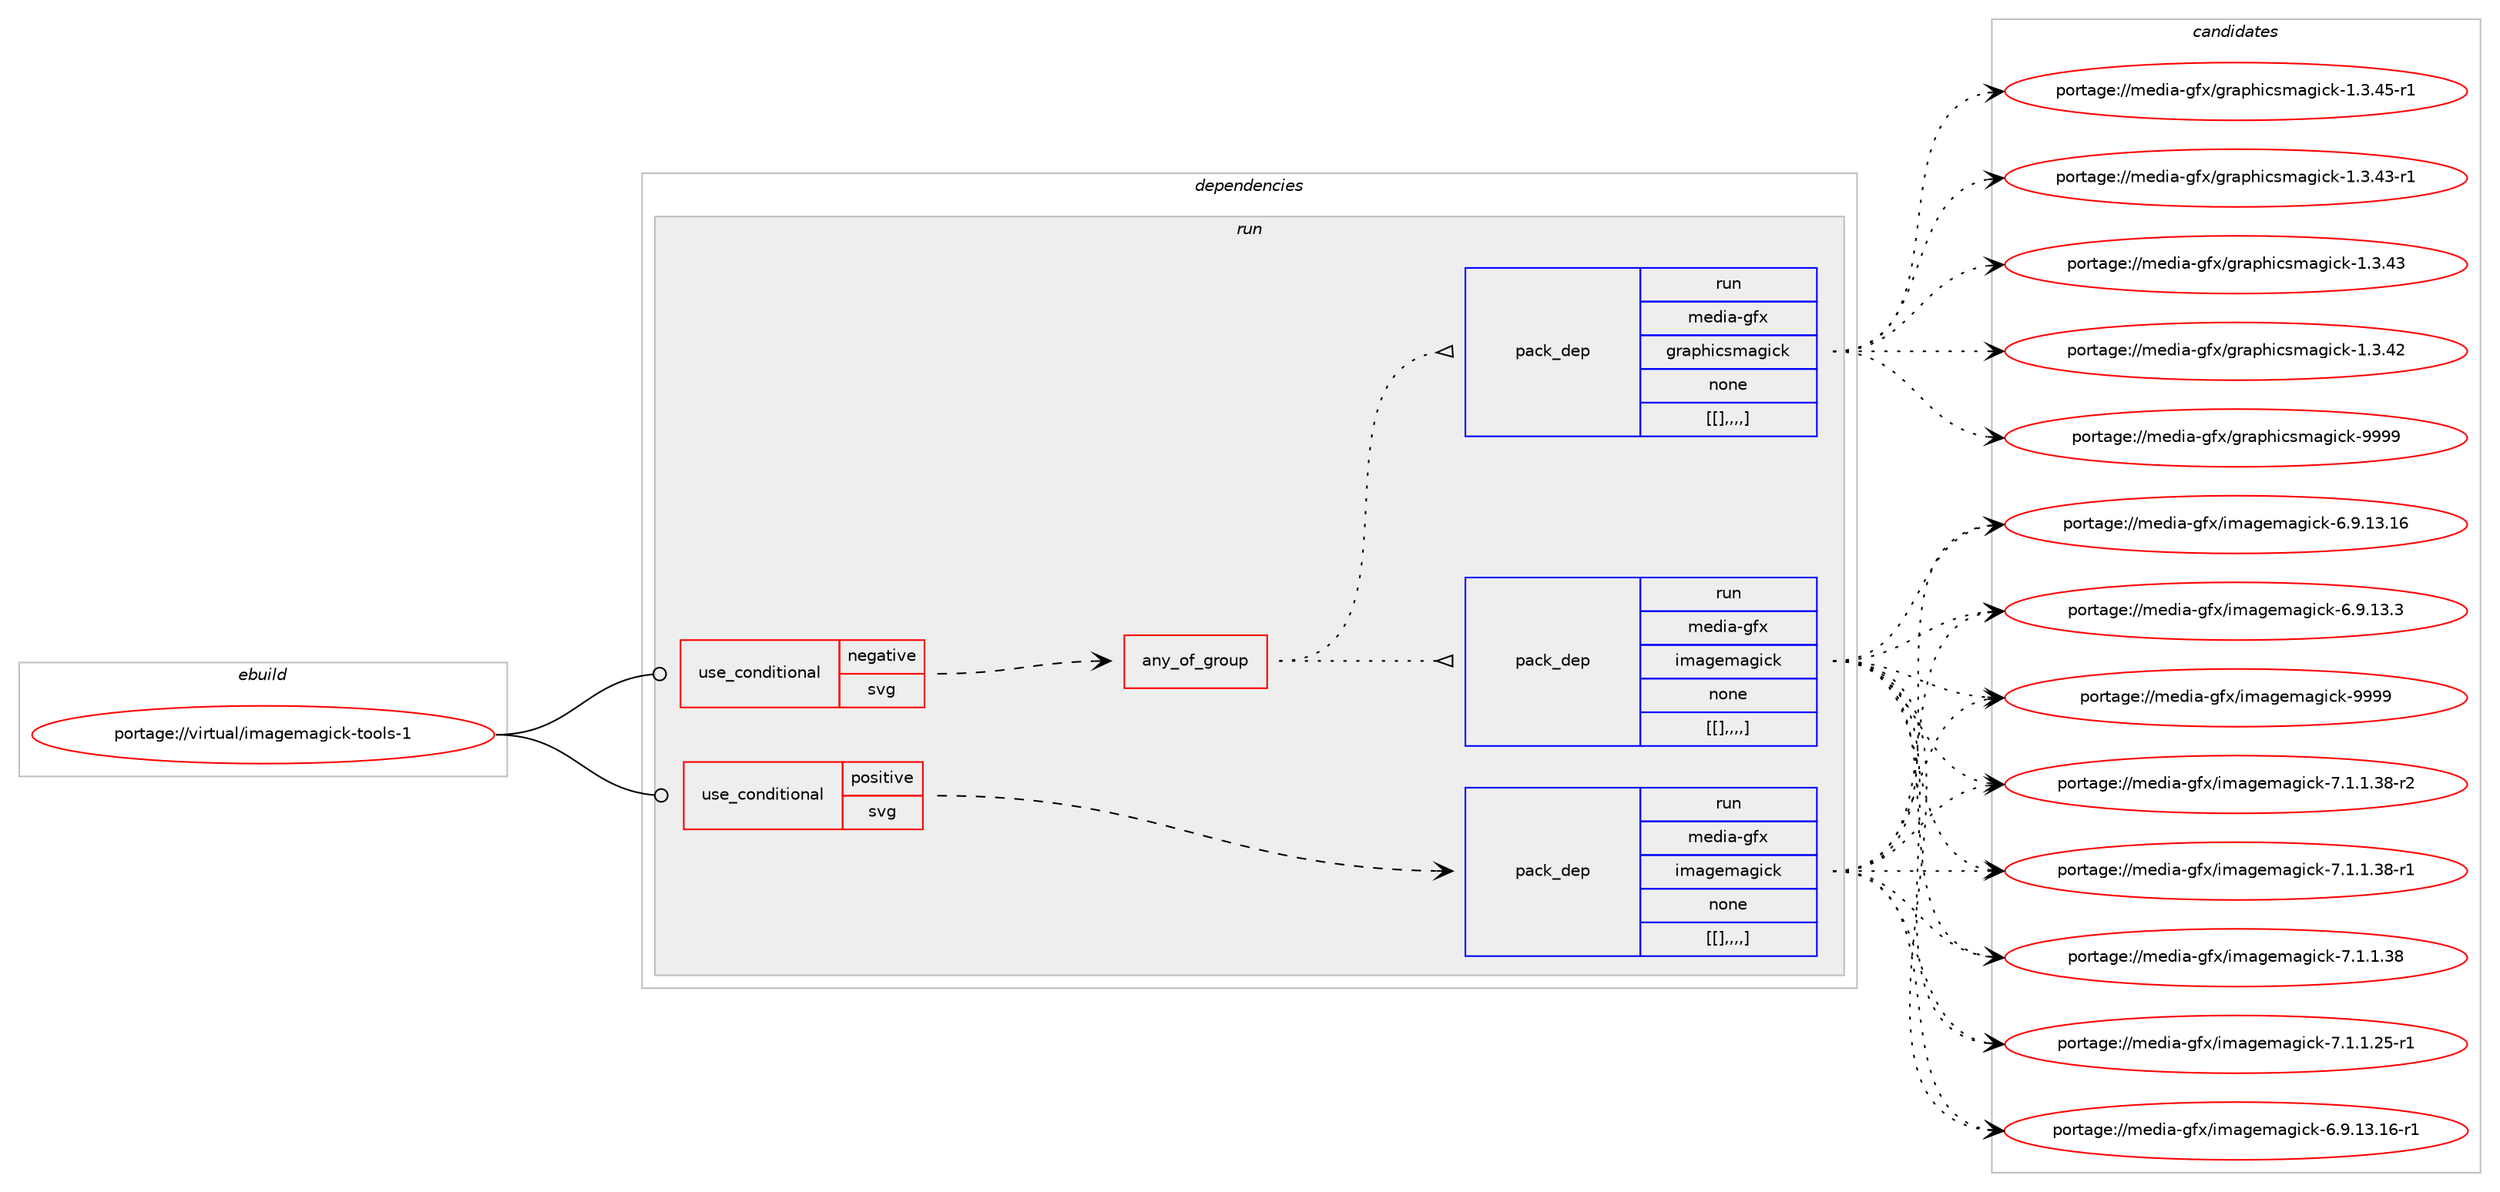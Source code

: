 digraph prolog {

# *************
# Graph options
# *************

newrank=true;
concentrate=true;
compound=true;
graph [rankdir=LR,fontname=Helvetica,fontsize=10,ranksep=1.5];#, ranksep=2.5, nodesep=0.2];
edge  [arrowhead=vee];
node  [fontname=Helvetica,fontsize=10];

# **********
# The ebuild
# **********

subgraph cluster_leftcol {
color=gray;
label=<<i>ebuild</i>>;
id [label="portage://virtual/imagemagick-tools-1", color=red, width=4, href="../virtual/imagemagick-tools-1.svg"];
}

# ****************
# The dependencies
# ****************

subgraph cluster_midcol {
color=gray;
label=<<i>dependencies</i>>;
subgraph cluster_compile {
fillcolor="#eeeeee";
style=filled;
label=<<i>compile</i>>;
}
subgraph cluster_compileandrun {
fillcolor="#eeeeee";
style=filled;
label=<<i>compile and run</i>>;
}
subgraph cluster_run {
fillcolor="#eeeeee";
style=filled;
label=<<i>run</i>>;
subgraph cond350 {
dependency1642 [label=<<TABLE BORDER="0" CELLBORDER="1" CELLSPACING="0" CELLPADDING="4"><TR><TD ROWSPAN="3" CELLPADDING="10">use_conditional</TD></TR><TR><TD>negative</TD></TR><TR><TD>svg</TD></TR></TABLE>>, shape=none, color=red];
subgraph any41 {
dependency1647 [label=<<TABLE BORDER="0" CELLBORDER="1" CELLSPACING="0" CELLPADDING="4"><TR><TD CELLPADDING="10">any_of_group</TD></TR></TABLE>>, shape=none, color=red];subgraph pack1259 {
dependency1650 [label=<<TABLE BORDER="0" CELLBORDER="1" CELLSPACING="0" CELLPADDING="4" WIDTH="220"><TR><TD ROWSPAN="6" CELLPADDING="30">pack_dep</TD></TR><TR><TD WIDTH="110">run</TD></TR><TR><TD>media-gfx</TD></TR><TR><TD>imagemagick</TD></TR><TR><TD>none</TD></TR><TR><TD>[[],,,,]</TD></TR></TABLE>>, shape=none, color=blue];
}
dependency1647:e -> dependency1650:w [weight=20,style="dotted",arrowhead="oinv"];
subgraph pack1261 {
dependency1656 [label=<<TABLE BORDER="0" CELLBORDER="1" CELLSPACING="0" CELLPADDING="4" WIDTH="220"><TR><TD ROWSPAN="6" CELLPADDING="30">pack_dep</TD></TR><TR><TD WIDTH="110">run</TD></TR><TR><TD>media-gfx</TD></TR><TR><TD>graphicsmagick</TD></TR><TR><TD>none</TD></TR><TR><TD>[[],,,,]</TD></TR></TABLE>>, shape=none, color=blue];
}
dependency1647:e -> dependency1656:w [weight=20,style="dotted",arrowhead="oinv"];
}
dependency1642:e -> dependency1647:w [weight=20,style="dashed",arrowhead="vee"];
}
id:e -> dependency1642:w [weight=20,style="solid",arrowhead="odot"];
subgraph cond354 {
dependency1660 [label=<<TABLE BORDER="0" CELLBORDER="1" CELLSPACING="0" CELLPADDING="4"><TR><TD ROWSPAN="3" CELLPADDING="10">use_conditional</TD></TR><TR><TD>positive</TD></TR><TR><TD>svg</TD></TR></TABLE>>, shape=none, color=red];
subgraph pack1268 {
dependency1666 [label=<<TABLE BORDER="0" CELLBORDER="1" CELLSPACING="0" CELLPADDING="4" WIDTH="220"><TR><TD ROWSPAN="6" CELLPADDING="30">pack_dep</TD></TR><TR><TD WIDTH="110">run</TD></TR><TR><TD>media-gfx</TD></TR><TR><TD>imagemagick</TD></TR><TR><TD>none</TD></TR><TR><TD>[[],,,,]</TD></TR></TABLE>>, shape=none, color=blue];
}
dependency1660:e -> dependency1666:w [weight=20,style="dashed",arrowhead="vee"];
}
id:e -> dependency1660:w [weight=20,style="solid",arrowhead="odot"];
}
}

# **************
# The candidates
# **************

subgraph cluster_choices {
rank=same;
color=gray;
label=<<i>candidates</i>>;

subgraph choice1157 {
color=black;
nodesep=1;
choice1091011001059745103102120471051099710310110997103105991074557575757 [label="portage://media-gfx/imagemagick-9999", color=red, width=4,href="../media-gfx/imagemagick-9999.svg"];
choice1091011001059745103102120471051099710310110997103105991074555464946494651564511450 [label="portage://media-gfx/imagemagick-7.1.1.38-r2", color=red, width=4,href="../media-gfx/imagemagick-7.1.1.38-r2.svg"];
choice1091011001059745103102120471051099710310110997103105991074555464946494651564511449 [label="portage://media-gfx/imagemagick-7.1.1.38-r1", color=red, width=4,href="../media-gfx/imagemagick-7.1.1.38-r1.svg"];
choice109101100105974510310212047105109971031011099710310599107455546494649465156 [label="portage://media-gfx/imagemagick-7.1.1.38", color=red, width=4,href="../media-gfx/imagemagick-7.1.1.38.svg"];
choice1091011001059745103102120471051099710310110997103105991074555464946494650534511449 [label="portage://media-gfx/imagemagick-7.1.1.25-r1", color=red, width=4,href="../media-gfx/imagemagick-7.1.1.25-r1.svg"];
choice109101100105974510310212047105109971031011099710310599107455446574649514649544511449 [label="portage://media-gfx/imagemagick-6.9.13.16-r1", color=red, width=4,href="../media-gfx/imagemagick-6.9.13.16-r1.svg"];
choice10910110010597451031021204710510997103101109971031059910745544657464951464954 [label="portage://media-gfx/imagemagick-6.9.13.16", color=red, width=4,href="../media-gfx/imagemagick-6.9.13.16.svg"];
choice109101100105974510310212047105109971031011099710310599107455446574649514651 [label="portage://media-gfx/imagemagick-6.9.13.3", color=red, width=4,href="../media-gfx/imagemagick-6.9.13.3.svg"];
dependency1650:e -> choice1091011001059745103102120471051099710310110997103105991074557575757:w [style=dotted,weight="100"];
dependency1650:e -> choice1091011001059745103102120471051099710310110997103105991074555464946494651564511450:w [style=dotted,weight="100"];
dependency1650:e -> choice1091011001059745103102120471051099710310110997103105991074555464946494651564511449:w [style=dotted,weight="100"];
dependency1650:e -> choice109101100105974510310212047105109971031011099710310599107455546494649465156:w [style=dotted,weight="100"];
dependency1650:e -> choice1091011001059745103102120471051099710310110997103105991074555464946494650534511449:w [style=dotted,weight="100"];
dependency1650:e -> choice109101100105974510310212047105109971031011099710310599107455446574649514649544511449:w [style=dotted,weight="100"];
dependency1650:e -> choice10910110010597451031021204710510997103101109971031059910745544657464951464954:w [style=dotted,weight="100"];
dependency1650:e -> choice109101100105974510310212047105109971031011099710310599107455446574649514651:w [style=dotted,weight="100"];
}
subgraph choice1166 {
color=black;
nodesep=1;
choice109101100105974510310212047103114971121041059911510997103105991074557575757 [label="portage://media-gfx/graphicsmagick-9999", color=red, width=4,href="../media-gfx/graphicsmagick-9999.svg"];
choice10910110010597451031021204710311497112104105991151099710310599107454946514652534511449 [label="portage://media-gfx/graphicsmagick-1.3.45-r1", color=red, width=4,href="../media-gfx/graphicsmagick-1.3.45-r1.svg"];
choice10910110010597451031021204710311497112104105991151099710310599107454946514652514511449 [label="portage://media-gfx/graphicsmagick-1.3.43-r1", color=red, width=4,href="../media-gfx/graphicsmagick-1.3.43-r1.svg"];
choice1091011001059745103102120471031149711210410599115109971031059910745494651465251 [label="portage://media-gfx/graphicsmagick-1.3.43", color=red, width=4,href="../media-gfx/graphicsmagick-1.3.43.svg"];
choice1091011001059745103102120471031149711210410599115109971031059910745494651465250 [label="portage://media-gfx/graphicsmagick-1.3.42", color=red, width=4,href="../media-gfx/graphicsmagick-1.3.42.svg"];
dependency1656:e -> choice109101100105974510310212047103114971121041059911510997103105991074557575757:w [style=dotted,weight="100"];
dependency1656:e -> choice10910110010597451031021204710311497112104105991151099710310599107454946514652534511449:w [style=dotted,weight="100"];
dependency1656:e -> choice10910110010597451031021204710311497112104105991151099710310599107454946514652514511449:w [style=dotted,weight="100"];
dependency1656:e -> choice1091011001059745103102120471031149711210410599115109971031059910745494651465251:w [style=dotted,weight="100"];
dependency1656:e -> choice1091011001059745103102120471031149711210410599115109971031059910745494651465250:w [style=dotted,weight="100"];
}
subgraph choice1170 {
color=black;
nodesep=1;
choice1091011001059745103102120471051099710310110997103105991074557575757 [label="portage://media-gfx/imagemagick-9999", color=red, width=4,href="../media-gfx/imagemagick-9999.svg"];
choice1091011001059745103102120471051099710310110997103105991074555464946494651564511450 [label="portage://media-gfx/imagemagick-7.1.1.38-r2", color=red, width=4,href="../media-gfx/imagemagick-7.1.1.38-r2.svg"];
choice1091011001059745103102120471051099710310110997103105991074555464946494651564511449 [label="portage://media-gfx/imagemagick-7.1.1.38-r1", color=red, width=4,href="../media-gfx/imagemagick-7.1.1.38-r1.svg"];
choice109101100105974510310212047105109971031011099710310599107455546494649465156 [label="portage://media-gfx/imagemagick-7.1.1.38", color=red, width=4,href="../media-gfx/imagemagick-7.1.1.38.svg"];
choice1091011001059745103102120471051099710310110997103105991074555464946494650534511449 [label="portage://media-gfx/imagemagick-7.1.1.25-r1", color=red, width=4,href="../media-gfx/imagemagick-7.1.1.25-r1.svg"];
choice109101100105974510310212047105109971031011099710310599107455446574649514649544511449 [label="portage://media-gfx/imagemagick-6.9.13.16-r1", color=red, width=4,href="../media-gfx/imagemagick-6.9.13.16-r1.svg"];
choice10910110010597451031021204710510997103101109971031059910745544657464951464954 [label="portage://media-gfx/imagemagick-6.9.13.16", color=red, width=4,href="../media-gfx/imagemagick-6.9.13.16.svg"];
choice109101100105974510310212047105109971031011099710310599107455446574649514651 [label="portage://media-gfx/imagemagick-6.9.13.3", color=red, width=4,href="../media-gfx/imagemagick-6.9.13.3.svg"];
dependency1666:e -> choice1091011001059745103102120471051099710310110997103105991074557575757:w [style=dotted,weight="100"];
dependency1666:e -> choice1091011001059745103102120471051099710310110997103105991074555464946494651564511450:w [style=dotted,weight="100"];
dependency1666:e -> choice1091011001059745103102120471051099710310110997103105991074555464946494651564511449:w [style=dotted,weight="100"];
dependency1666:e -> choice109101100105974510310212047105109971031011099710310599107455546494649465156:w [style=dotted,weight="100"];
dependency1666:e -> choice1091011001059745103102120471051099710310110997103105991074555464946494650534511449:w [style=dotted,weight="100"];
dependency1666:e -> choice109101100105974510310212047105109971031011099710310599107455446574649514649544511449:w [style=dotted,weight="100"];
dependency1666:e -> choice10910110010597451031021204710510997103101109971031059910745544657464951464954:w [style=dotted,weight="100"];
dependency1666:e -> choice109101100105974510310212047105109971031011099710310599107455446574649514651:w [style=dotted,weight="100"];
}
}

}

